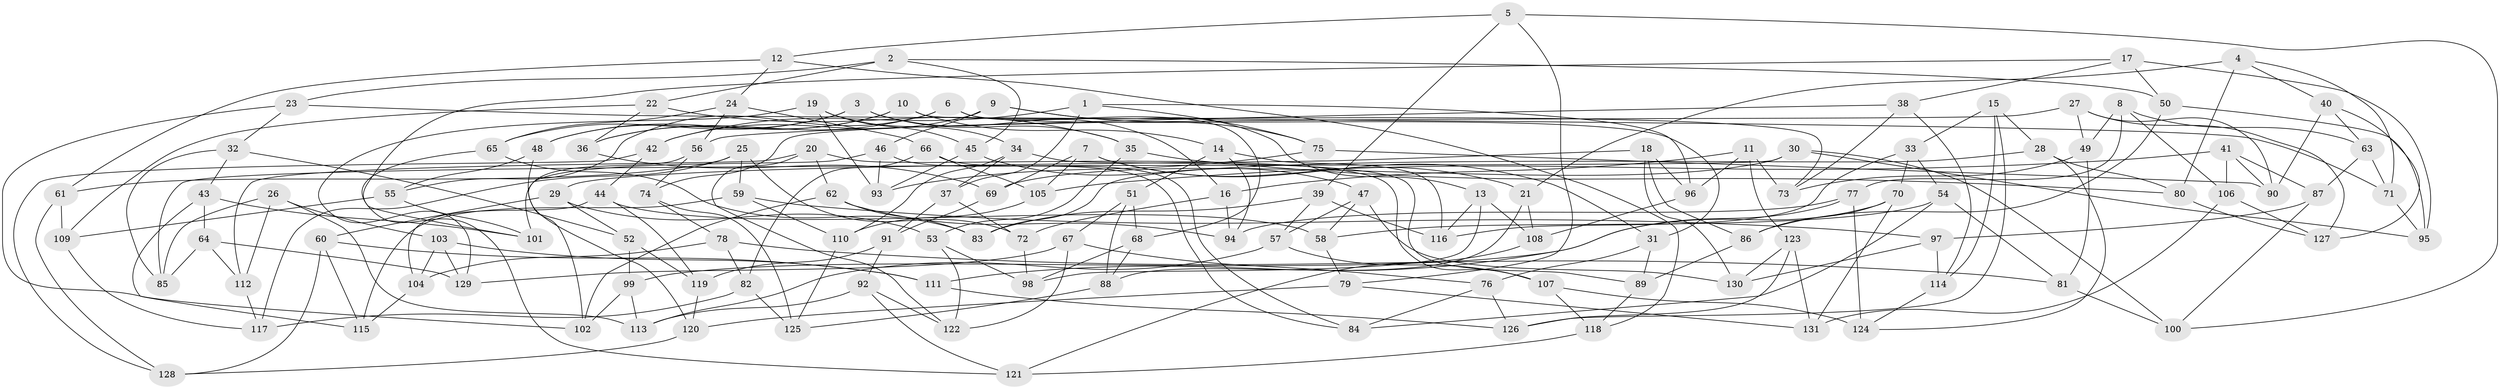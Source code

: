 // Generated by graph-tools (version 1.1) at 2025/27/03/09/25 03:27:01]
// undirected, 131 vertices, 262 edges
graph export_dot {
graph [start="1"]
  node [color=gray90,style=filled];
  1;
  2;
  3;
  4;
  5;
  6;
  7;
  8;
  9;
  10;
  11;
  12;
  13;
  14;
  15;
  16;
  17;
  18;
  19;
  20;
  21;
  22;
  23;
  24;
  25;
  26;
  27;
  28;
  29;
  30;
  31;
  32;
  33;
  34;
  35;
  36;
  37;
  38;
  39;
  40;
  41;
  42;
  43;
  44;
  45;
  46;
  47;
  48;
  49;
  50;
  51;
  52;
  53;
  54;
  55;
  56;
  57;
  58;
  59;
  60;
  61;
  62;
  63;
  64;
  65;
  66;
  67;
  68;
  69;
  70;
  71;
  72;
  73;
  74;
  75;
  76;
  77;
  78;
  79;
  80;
  81;
  82;
  83;
  84;
  85;
  86;
  87;
  88;
  89;
  90;
  91;
  92;
  93;
  94;
  95;
  96;
  97;
  98;
  99;
  100;
  101;
  102;
  103;
  104;
  105;
  106;
  107;
  108;
  109;
  110;
  111;
  112;
  113;
  114;
  115;
  116;
  117;
  118;
  119;
  120;
  121;
  122;
  123;
  124;
  125;
  126;
  127;
  128;
  129;
  130;
  131;
  1 -- 75;
  1 -- 42;
  1 -- 96;
  1 -- 37;
  2 -- 22;
  2 -- 45;
  2 -- 23;
  2 -- 50;
  3 -- 65;
  3 -- 16;
  3 -- 48;
  3 -- 35;
  4 -- 21;
  4 -- 80;
  4 -- 71;
  4 -- 40;
  5 -- 100;
  5 -- 12;
  5 -- 79;
  5 -- 39;
  6 -- 31;
  6 -- 68;
  6 -- 36;
  6 -- 55;
  7 -- 105;
  7 -- 21;
  7 -- 69;
  7 -- 31;
  8 -- 106;
  8 -- 49;
  8 -- 77;
  8 -- 63;
  9 -- 46;
  9 -- 75;
  9 -- 13;
  9 -- 42;
  10 -- 73;
  10 -- 48;
  10 -- 14;
  10 -- 36;
  11 -- 73;
  11 -- 123;
  11 -- 96;
  11 -- 16;
  12 -- 118;
  12 -- 24;
  12 -- 61;
  13 -- 98;
  13 -- 116;
  13 -- 108;
  14 -- 116;
  14 -- 94;
  14 -- 51;
  15 -- 114;
  15 -- 126;
  15 -- 28;
  15 -- 33;
  16 -- 72;
  16 -- 94;
  17 -- 95;
  17 -- 101;
  17 -- 50;
  17 -- 38;
  18 -- 86;
  18 -- 96;
  18 -- 29;
  18 -- 130;
  19 -- 129;
  19 -- 93;
  19 -- 45;
  19 -- 34;
  20 -- 112;
  20 -- 62;
  20 -- 107;
  20 -- 122;
  21 -- 88;
  21 -- 108;
  22 -- 35;
  22 -- 109;
  22 -- 36;
  23 -- 102;
  23 -- 71;
  23 -- 32;
  24 -- 56;
  24 -- 66;
  24 -- 65;
  25 -- 61;
  25 -- 117;
  25 -- 59;
  25 -- 72;
  26 -- 85;
  26 -- 103;
  26 -- 113;
  26 -- 112;
  27 -- 90;
  27 -- 74;
  27 -- 127;
  27 -- 49;
  28 -- 83;
  28 -- 124;
  28 -- 80;
  29 -- 60;
  29 -- 52;
  29 -- 53;
  30 -- 85;
  30 -- 95;
  30 -- 69;
  30 -- 100;
  31 -- 89;
  31 -- 76;
  32 -- 85;
  32 -- 52;
  32 -- 43;
  33 -- 116;
  33 -- 54;
  33 -- 70;
  34 -- 37;
  34 -- 89;
  34 -- 110;
  35 -- 80;
  35 -- 53;
  36 -- 69;
  37 -- 72;
  37 -- 91;
  38 -- 56;
  38 -- 73;
  38 -- 114;
  39 -- 116;
  39 -- 83;
  39 -- 57;
  40 -- 90;
  40 -- 127;
  40 -- 63;
  41 -- 106;
  41 -- 105;
  41 -- 87;
  41 -- 90;
  42 -- 44;
  42 -- 128;
  43 -- 101;
  43 -- 115;
  43 -- 64;
  44 -- 104;
  44 -- 119;
  44 -- 58;
  45 -- 93;
  45 -- 47;
  46 -- 93;
  46 -- 84;
  46 -- 101;
  47 -- 57;
  47 -- 58;
  47 -- 130;
  48 -- 55;
  48 -- 120;
  49 -- 73;
  49 -- 81;
  50 -- 95;
  50 -- 86;
  51 -- 67;
  51 -- 68;
  51 -- 88;
  52 -- 99;
  52 -- 119;
  53 -- 98;
  53 -- 122;
  54 -- 81;
  54 -- 84;
  54 -- 58;
  55 -- 101;
  55 -- 109;
  56 -- 102;
  56 -- 74;
  57 -- 113;
  57 -- 107;
  58 -- 79;
  59 -- 110;
  59 -- 115;
  59 -- 97;
  60 -- 111;
  60 -- 115;
  60 -- 128;
  61 -- 109;
  61 -- 128;
  62 -- 83;
  62 -- 94;
  62 -- 102;
  63 -- 71;
  63 -- 87;
  64 -- 112;
  64 -- 85;
  64 -- 129;
  65 -- 121;
  65 -- 83;
  66 -- 82;
  66 -- 84;
  66 -- 105;
  67 -- 122;
  67 -- 76;
  67 -- 129;
  68 -- 98;
  68 -- 88;
  69 -- 91;
  70 -- 99;
  70 -- 86;
  70 -- 131;
  71 -- 95;
  72 -- 98;
  74 -- 78;
  74 -- 125;
  75 -- 93;
  75 -- 90;
  76 -- 84;
  76 -- 126;
  77 -- 111;
  77 -- 124;
  77 -- 94;
  78 -- 104;
  78 -- 81;
  78 -- 82;
  79 -- 131;
  79 -- 120;
  80 -- 127;
  81 -- 100;
  82 -- 125;
  82 -- 117;
  86 -- 89;
  87 -- 100;
  87 -- 97;
  88 -- 125;
  89 -- 118;
  91 -- 92;
  91 -- 119;
  92 -- 122;
  92 -- 121;
  92 -- 113;
  96 -- 108;
  97 -- 114;
  97 -- 130;
  99 -- 113;
  99 -- 102;
  103 -- 129;
  103 -- 111;
  103 -- 104;
  104 -- 115;
  105 -- 110;
  106 -- 131;
  106 -- 127;
  107 -- 118;
  107 -- 124;
  108 -- 121;
  109 -- 117;
  110 -- 125;
  111 -- 126;
  112 -- 117;
  114 -- 124;
  118 -- 121;
  119 -- 120;
  120 -- 128;
  123 -- 131;
  123 -- 130;
  123 -- 126;
}
